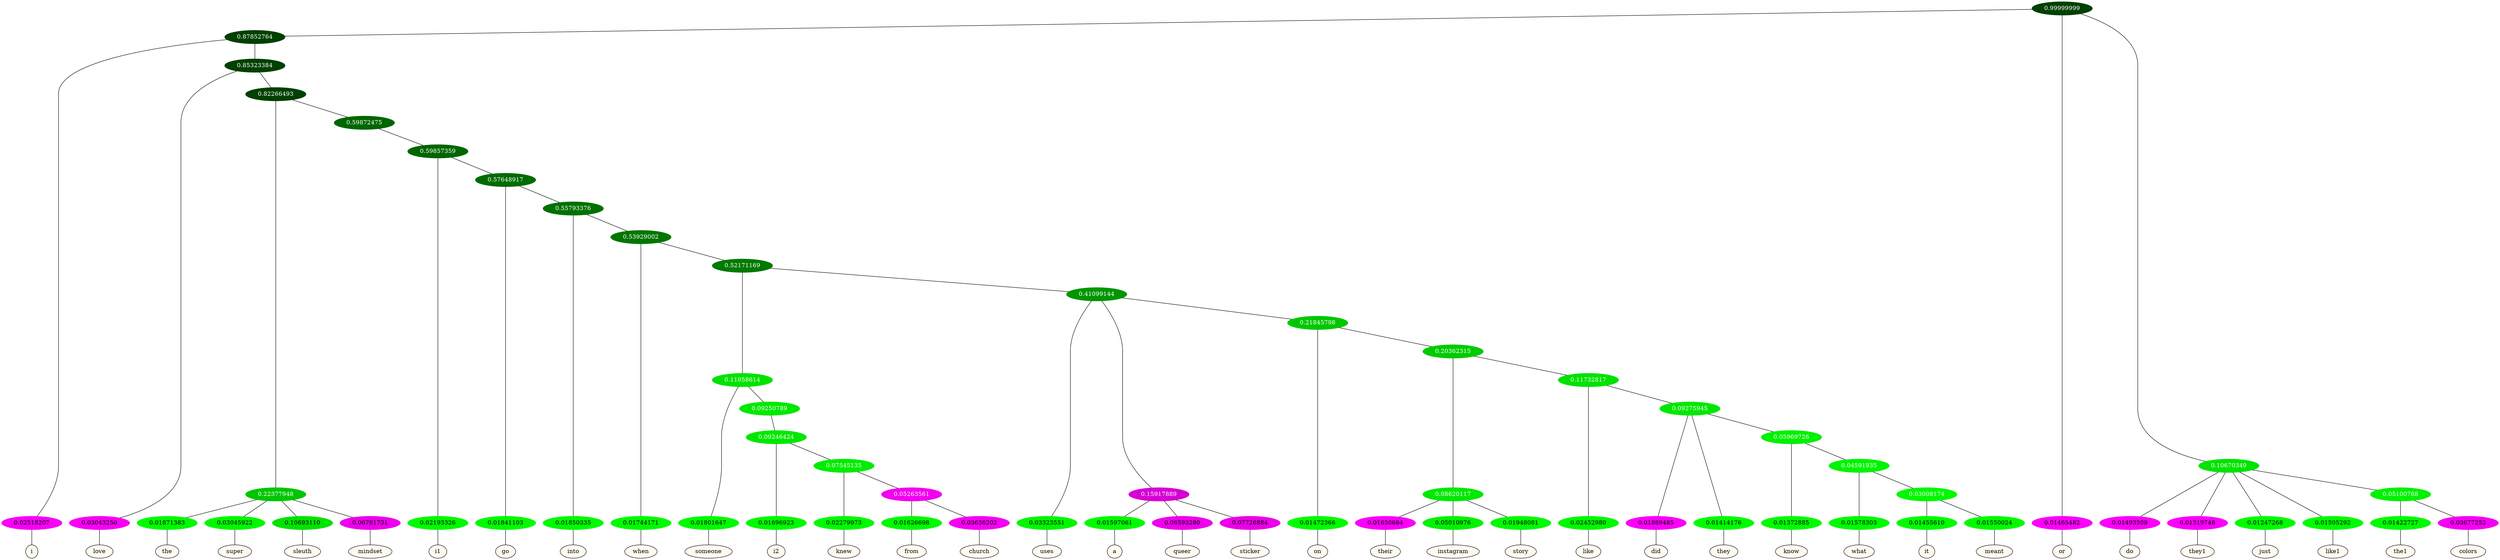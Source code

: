 graph {
	node [format=png height=0.15 nodesep=0.001 ordering=out overlap=prism overlap_scaling=0.01 ranksep=0.001 ratio=0.2 style=filled width=0.15]
	{
		rank=same
		a_w_4 [label=i color=black fillcolor=floralwhite style="filled,solid"]
		a_w_11 [label=love color=black fillcolor=floralwhite style="filled,solid"]
		a_w_17 [label=the color=black fillcolor=floralwhite style="filled,solid"]
		a_w_18 [label=super color=black fillcolor=floralwhite style="filled,solid"]
		a_w_19 [label=sleuth color=black fillcolor=floralwhite style="filled,solid"]
		a_w_20 [label=mindset color=black fillcolor=floralwhite style="filled,solid"]
		a_w_22 [label=i1 color=black fillcolor=floralwhite style="filled,solid"]
		a_w_24 [label=go color=black fillcolor=floralwhite style="filled,solid"]
		a_w_26 [label=into color=black fillcolor=floralwhite style="filled,solid"]
		a_w_28 [label=when color=black fillcolor=floralwhite style="filled,solid"]
		a_w_32 [label=someone color=black fillcolor=floralwhite style="filled,solid"]
		a_w_43 [label=i2 color=black fillcolor=floralwhite style="filled,solid"]
		a_w_47 [label=knew color=black fillcolor=floralwhite style="filled,solid"]
		a_w_54 [label=from color=black fillcolor=floralwhite style="filled,solid"]
		a_w_55 [label=church color=black fillcolor=floralwhite style="filled,solid"]
		a_w_34 [label=uses color=black fillcolor=floralwhite style="filled,solid"]
		a_w_38 [label=a color=black fillcolor=floralwhite style="filled,solid"]
		a_w_39 [label=queer color=black fillcolor=floralwhite style="filled,solid"]
		a_w_40 [label=sticker color=black fillcolor=floralwhite style="filled,solid"]
		a_w_41 [label=on color=black fillcolor=floralwhite style="filled,solid"]
		a_w_49 [label=their color=black fillcolor=floralwhite style="filled,solid"]
		a_w_50 [label=instagram color=black fillcolor=floralwhite style="filled,solid"]
		a_w_51 [label=story color=black fillcolor=floralwhite style="filled,solid"]
		a_w_52 [label=like color=black fillcolor=floralwhite style="filled,solid"]
		a_w_56 [label=did color=black fillcolor=floralwhite style="filled,solid"]
		a_w_57 [label=they color=black fillcolor=floralwhite style="filled,solid"]
		a_w_59 [label=know color=black fillcolor=floralwhite style="filled,solid"]
		a_w_61 [label=what color=black fillcolor=floralwhite style="filled,solid"]
		a_w_63 [label=it color=black fillcolor=floralwhite style="filled,solid"]
		a_w_64 [label=meant color=black fillcolor=floralwhite style="filled,solid"]
		a_w_2 [label=or color=black fillcolor=floralwhite style="filled,solid"]
		a_w_6 [label=do color=black fillcolor=floralwhite style="filled,solid"]
		a_w_7 [label=they1 color=black fillcolor=floralwhite style="filled,solid"]
		a_w_8 [label=just color=black fillcolor=floralwhite style="filled,solid"]
		a_w_9 [label=like1 color=black fillcolor=floralwhite style="filled,solid"]
		a_w_13 [label=the1 color=black fillcolor=floralwhite style="filled,solid"]
		a_w_14 [label=colors color=black fillcolor=floralwhite style="filled,solid"]
	}
	a_n_4 -- a_w_4
	a_n_11 -- a_w_11
	a_n_17 -- a_w_17
	a_n_18 -- a_w_18
	a_n_19 -- a_w_19
	a_n_20 -- a_w_20
	a_n_22 -- a_w_22
	a_n_24 -- a_w_24
	a_n_26 -- a_w_26
	a_n_28 -- a_w_28
	a_n_32 -- a_w_32
	a_n_43 -- a_w_43
	a_n_47 -- a_w_47
	a_n_54 -- a_w_54
	a_n_55 -- a_w_55
	a_n_34 -- a_w_34
	a_n_38 -- a_w_38
	a_n_39 -- a_w_39
	a_n_40 -- a_w_40
	a_n_41 -- a_w_41
	a_n_49 -- a_w_49
	a_n_50 -- a_w_50
	a_n_51 -- a_w_51
	a_n_52 -- a_w_52
	a_n_56 -- a_w_56
	a_n_57 -- a_w_57
	a_n_59 -- a_w_59
	a_n_61 -- a_w_61
	a_n_63 -- a_w_63
	a_n_64 -- a_w_64
	a_n_2 -- a_w_2
	a_n_6 -- a_w_6
	a_n_7 -- a_w_7
	a_n_8 -- a_w_8
	a_n_9 -- a_w_9
	a_n_13 -- a_w_13
	a_n_14 -- a_w_14
	{
		rank=same
		a_n_4 [label=0.02518207 color="0.835 1.000 0.975" fontcolor=black]
		a_n_11 [label=0.03043250 color="0.835 1.000 0.970" fontcolor=black]
		a_n_17 [label=0.01871383 color="0.334 1.000 0.981" fontcolor=black]
		a_n_18 [label=0.03045922 color="0.334 1.000 0.970" fontcolor=black]
		a_n_19 [label=0.10693110 color="0.334 1.000 0.893" fontcolor=black]
		a_n_20 [label=0.06761731 color="0.835 1.000 0.932" fontcolor=black]
		a_n_22 [label=0.02193326 color="0.334 1.000 0.978" fontcolor=black]
		a_n_24 [label=0.01841103 color="0.334 1.000 0.982" fontcolor=black]
		a_n_26 [label=0.01850335 color="0.334 1.000 0.981" fontcolor=black]
		a_n_28 [label=0.01744171 color="0.334 1.000 0.983" fontcolor=black]
		a_n_32 [label=0.01801647 color="0.334 1.000 0.982" fontcolor=black]
		a_n_43 [label=0.01696923 color="0.334 1.000 0.983" fontcolor=black]
		a_n_47 [label=0.02279973 color="0.334 1.000 0.977" fontcolor=black]
		a_n_54 [label=0.01626698 color="0.334 1.000 0.984" fontcolor=black]
		a_n_55 [label=0.03636202 color="0.835 1.000 0.964" fontcolor=black]
		a_n_34 [label=0.03323551 color="0.334 1.000 0.967" fontcolor=black]
		a_n_38 [label=0.01597061 color="0.334 1.000 0.984" fontcolor=black]
		a_n_39 [label=0.06593280 color="0.835 1.000 0.934" fontcolor=black]
		a_n_40 [label=0.07726884 color="0.835 1.000 0.923" fontcolor=black]
		a_n_41 [label=0.01472366 color="0.334 1.000 0.985" fontcolor=black]
		a_n_49 [label=0.01650684 color="0.835 1.000 0.983" fontcolor=black]
		a_n_50 [label=0.05010976 color="0.334 1.000 0.950" fontcolor=black]
		a_n_51 [label=0.01948081 color="0.334 1.000 0.981" fontcolor=black]
		a_n_52 [label=0.02452980 color="0.334 1.000 0.975" fontcolor=black]
		a_n_56 [label=0.01889485 color="0.835 1.000 0.981" fontcolor=black]
		a_n_57 [label=0.01414176 color="0.334 1.000 0.986" fontcolor=black]
		a_n_59 [label=0.01372885 color="0.334 1.000 0.986" fontcolor=black]
		a_n_61 [label=0.01578303 color="0.334 1.000 0.984" fontcolor=black]
		a_n_63 [label=0.01455610 color="0.334 1.000 0.985" fontcolor=black]
		a_n_64 [label=0.01550024 color="0.334 1.000 0.984" fontcolor=black]
		a_n_2 [label=0.01465482 color="0.835 1.000 0.985" fontcolor=black]
		a_n_6 [label=0.01493509 color="0.835 1.000 0.985" fontcolor=black]
		a_n_7 [label=0.01319748 color="0.835 1.000 0.987" fontcolor=black]
		a_n_8 [label=0.01247268 color="0.334 1.000 0.988" fontcolor=black]
		a_n_9 [label=0.01505292 color="0.334 1.000 0.985" fontcolor=black]
		a_n_13 [label=0.01422727 color="0.334 1.000 0.986" fontcolor=black]
		a_n_14 [label=0.03677252 color="0.835 1.000 0.963" fontcolor=black]
	}
	a_n_0 [label=0.99999999 color="0.334 1.000 0.250" fontcolor=grey99]
	a_n_1 [label=0.87852764 color="0.334 1.000 0.250" fontcolor=grey99]
	a_n_0 -- a_n_1
	a_n_0 -- a_n_2
	a_n_3 [label=0.10670349 color="0.334 1.000 0.893" fontcolor=grey99]
	a_n_0 -- a_n_3
	a_n_1 -- a_n_4
	a_n_5 [label=0.85323384 color="0.334 1.000 0.250" fontcolor=grey99]
	a_n_1 -- a_n_5
	a_n_3 -- a_n_6
	a_n_3 -- a_n_7
	a_n_3 -- a_n_8
	a_n_3 -- a_n_9
	a_n_10 [label=0.05100768 color="0.334 1.000 0.949" fontcolor=grey99]
	a_n_3 -- a_n_10
	a_n_5 -- a_n_11
	a_n_12 [label=0.82266493 color="0.334 1.000 0.250" fontcolor=grey99]
	a_n_5 -- a_n_12
	a_n_10 -- a_n_13
	a_n_10 -- a_n_14
	a_n_15 [label=0.22377948 color="0.334 1.000 0.776" fontcolor=grey99]
	a_n_12 -- a_n_15
	a_n_16 [label=0.59872475 color="0.334 1.000 0.401" fontcolor=grey99]
	a_n_12 -- a_n_16
	a_n_15 -- a_n_17
	a_n_15 -- a_n_18
	a_n_15 -- a_n_19
	a_n_15 -- a_n_20
	a_n_21 [label=0.59857359 color="0.334 1.000 0.401" fontcolor=grey99]
	a_n_16 -- a_n_21
	a_n_21 -- a_n_22
	a_n_23 [label=0.57648917 color="0.334 1.000 0.424" fontcolor=grey99]
	a_n_21 -- a_n_23
	a_n_23 -- a_n_24
	a_n_25 [label=0.55793376 color="0.334 1.000 0.442" fontcolor=grey99]
	a_n_23 -- a_n_25
	a_n_25 -- a_n_26
	a_n_27 [label=0.53929002 color="0.334 1.000 0.461" fontcolor=grey99]
	a_n_25 -- a_n_27
	a_n_27 -- a_n_28
	a_n_29 [label=0.52171169 color="0.334 1.000 0.478" fontcolor=grey99]
	a_n_27 -- a_n_29
	a_n_30 [label=0.11058614 color="0.334 1.000 0.889" fontcolor=grey99]
	a_n_29 -- a_n_30
	a_n_31 [label=0.41099144 color="0.334 1.000 0.589" fontcolor=grey99]
	a_n_29 -- a_n_31
	a_n_30 -- a_n_32
	a_n_33 [label=0.09250789 color="0.334 1.000 0.907" fontcolor=grey99]
	a_n_30 -- a_n_33
	a_n_31 -- a_n_34
	a_n_35 [label=0.15917889 color="0.835 1.000 0.841" fontcolor=grey99]
	a_n_31 -- a_n_35
	a_n_36 [label=0.21845798 color="0.334 1.000 0.782" fontcolor=grey99]
	a_n_31 -- a_n_36
	a_n_37 [label=0.09246424 color="0.334 1.000 0.908" fontcolor=grey99]
	a_n_33 -- a_n_37
	a_n_35 -- a_n_38
	a_n_35 -- a_n_39
	a_n_35 -- a_n_40
	a_n_36 -- a_n_41
	a_n_42 [label=0.20362315 color="0.334 1.000 0.796" fontcolor=grey99]
	a_n_36 -- a_n_42
	a_n_37 -- a_n_43
	a_n_44 [label=0.07545135 color="0.334 1.000 0.925" fontcolor=grey99]
	a_n_37 -- a_n_44
	a_n_45 [label=0.08620117 color="0.334 1.000 0.914" fontcolor=grey99]
	a_n_42 -- a_n_45
	a_n_46 [label=0.11732817 color="0.334 1.000 0.883" fontcolor=grey99]
	a_n_42 -- a_n_46
	a_n_44 -- a_n_47
	a_n_48 [label=0.05263561 color="0.835 1.000 0.947" fontcolor=grey99]
	a_n_44 -- a_n_48
	a_n_45 -- a_n_49
	a_n_45 -- a_n_50
	a_n_45 -- a_n_51
	a_n_46 -- a_n_52
	a_n_53 [label=0.09275945 color="0.334 1.000 0.907" fontcolor=grey99]
	a_n_46 -- a_n_53
	a_n_48 -- a_n_54
	a_n_48 -- a_n_55
	a_n_53 -- a_n_56
	a_n_53 -- a_n_57
	a_n_58 [label=0.05969726 color="0.334 1.000 0.940" fontcolor=grey99]
	a_n_53 -- a_n_58
	a_n_58 -- a_n_59
	a_n_60 [label=0.04591935 color="0.334 1.000 0.954" fontcolor=grey99]
	a_n_58 -- a_n_60
	a_n_60 -- a_n_61
	a_n_62 [label=0.03008174 color="0.334 1.000 0.970" fontcolor=grey99]
	a_n_60 -- a_n_62
	a_n_62 -- a_n_63
	a_n_62 -- a_n_64
}
